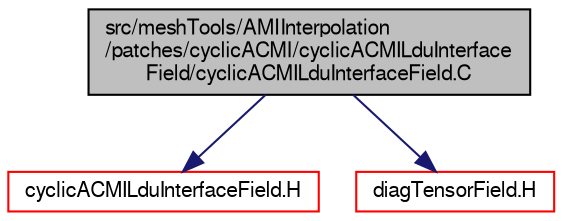 digraph "src/meshTools/AMIInterpolation/patches/cyclicACMI/cyclicACMILduInterfaceField/cyclicACMILduInterfaceField.C"
{
  bgcolor="transparent";
  edge [fontname="FreeSans",fontsize="10",labelfontname="FreeSans",labelfontsize="10"];
  node [fontname="FreeSans",fontsize="10",shape=record];
  Node0 [label="src/meshTools/AMIInterpolation\l/patches/cyclicACMI/cyclicACMILduInterface\lField/cyclicACMILduInterfaceField.C",height=0.2,width=0.4,color="black", fillcolor="grey75", style="filled", fontcolor="black"];
  Node0 -> Node1 [color="midnightblue",fontsize="10",style="solid",fontname="FreeSans"];
  Node1 [label="cyclicACMILduInterfaceField.H",height=0.2,width=0.4,color="red",URL="$a07337.html"];
  Node0 -> Node104 [color="midnightblue",fontsize="10",style="solid",fontname="FreeSans"];
  Node104 [label="diagTensorField.H",height=0.2,width=0.4,color="red",URL="$a09545.html"];
}
